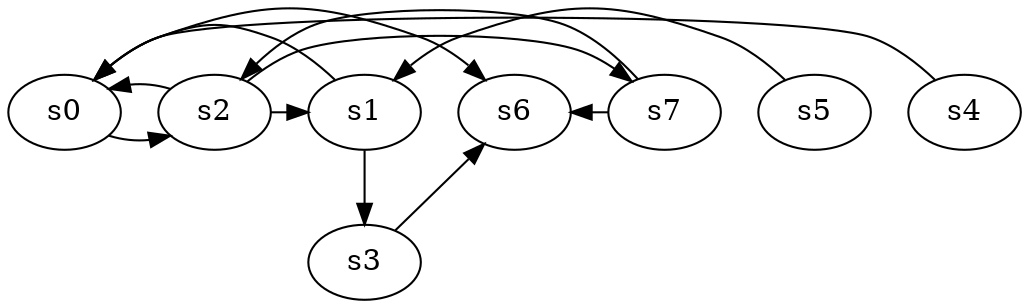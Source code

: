 digraph game_0820_complex_8 {
    s0 [name="s0", player=0];
    s1 [name="s1", player=1];
    s2 [name="s2", player=0];
    s3 [name="s3", player=0];
    s4 [name="s4", player=1];
    s5 [name="s5", player=0];
    s6 [name="s6", player=0];
    s7 [name="s7", player=0];

    s0 -> s2 [constraint="time == 2 || time == 3 || time == 7 || time == 9 || time == 11"];
    s0 -> s6 [constraint="time % 2 == 1"];
    s1 -> s0 [constraint="time % 2 == 1"];
    s1 -> s3;
    s2 -> s0 [constraint="time == 8 || time == 9 || time == 15 || time == 18"];
    s2 -> s1 [constraint="time % 4 == 2 || time % 2 == 0"];
    s2 -> s7 [constraint="!(time % 4 == 3)"];
    s3 -> s6 [constraint="time % 2 == 1 || time % 2 == 1"];
    s4 -> s0 [constraint="time % 3 == 1 && time % 3 == 2"];
    s5 -> s1 [constraint="time % 2 == 1 || time % 4 == 0"];
    s7 -> s2 [constraint="time % 5 == 1 || time % 4 == 0"];
    s7 -> s6 [constraint="time % 2 == 0"];
}

